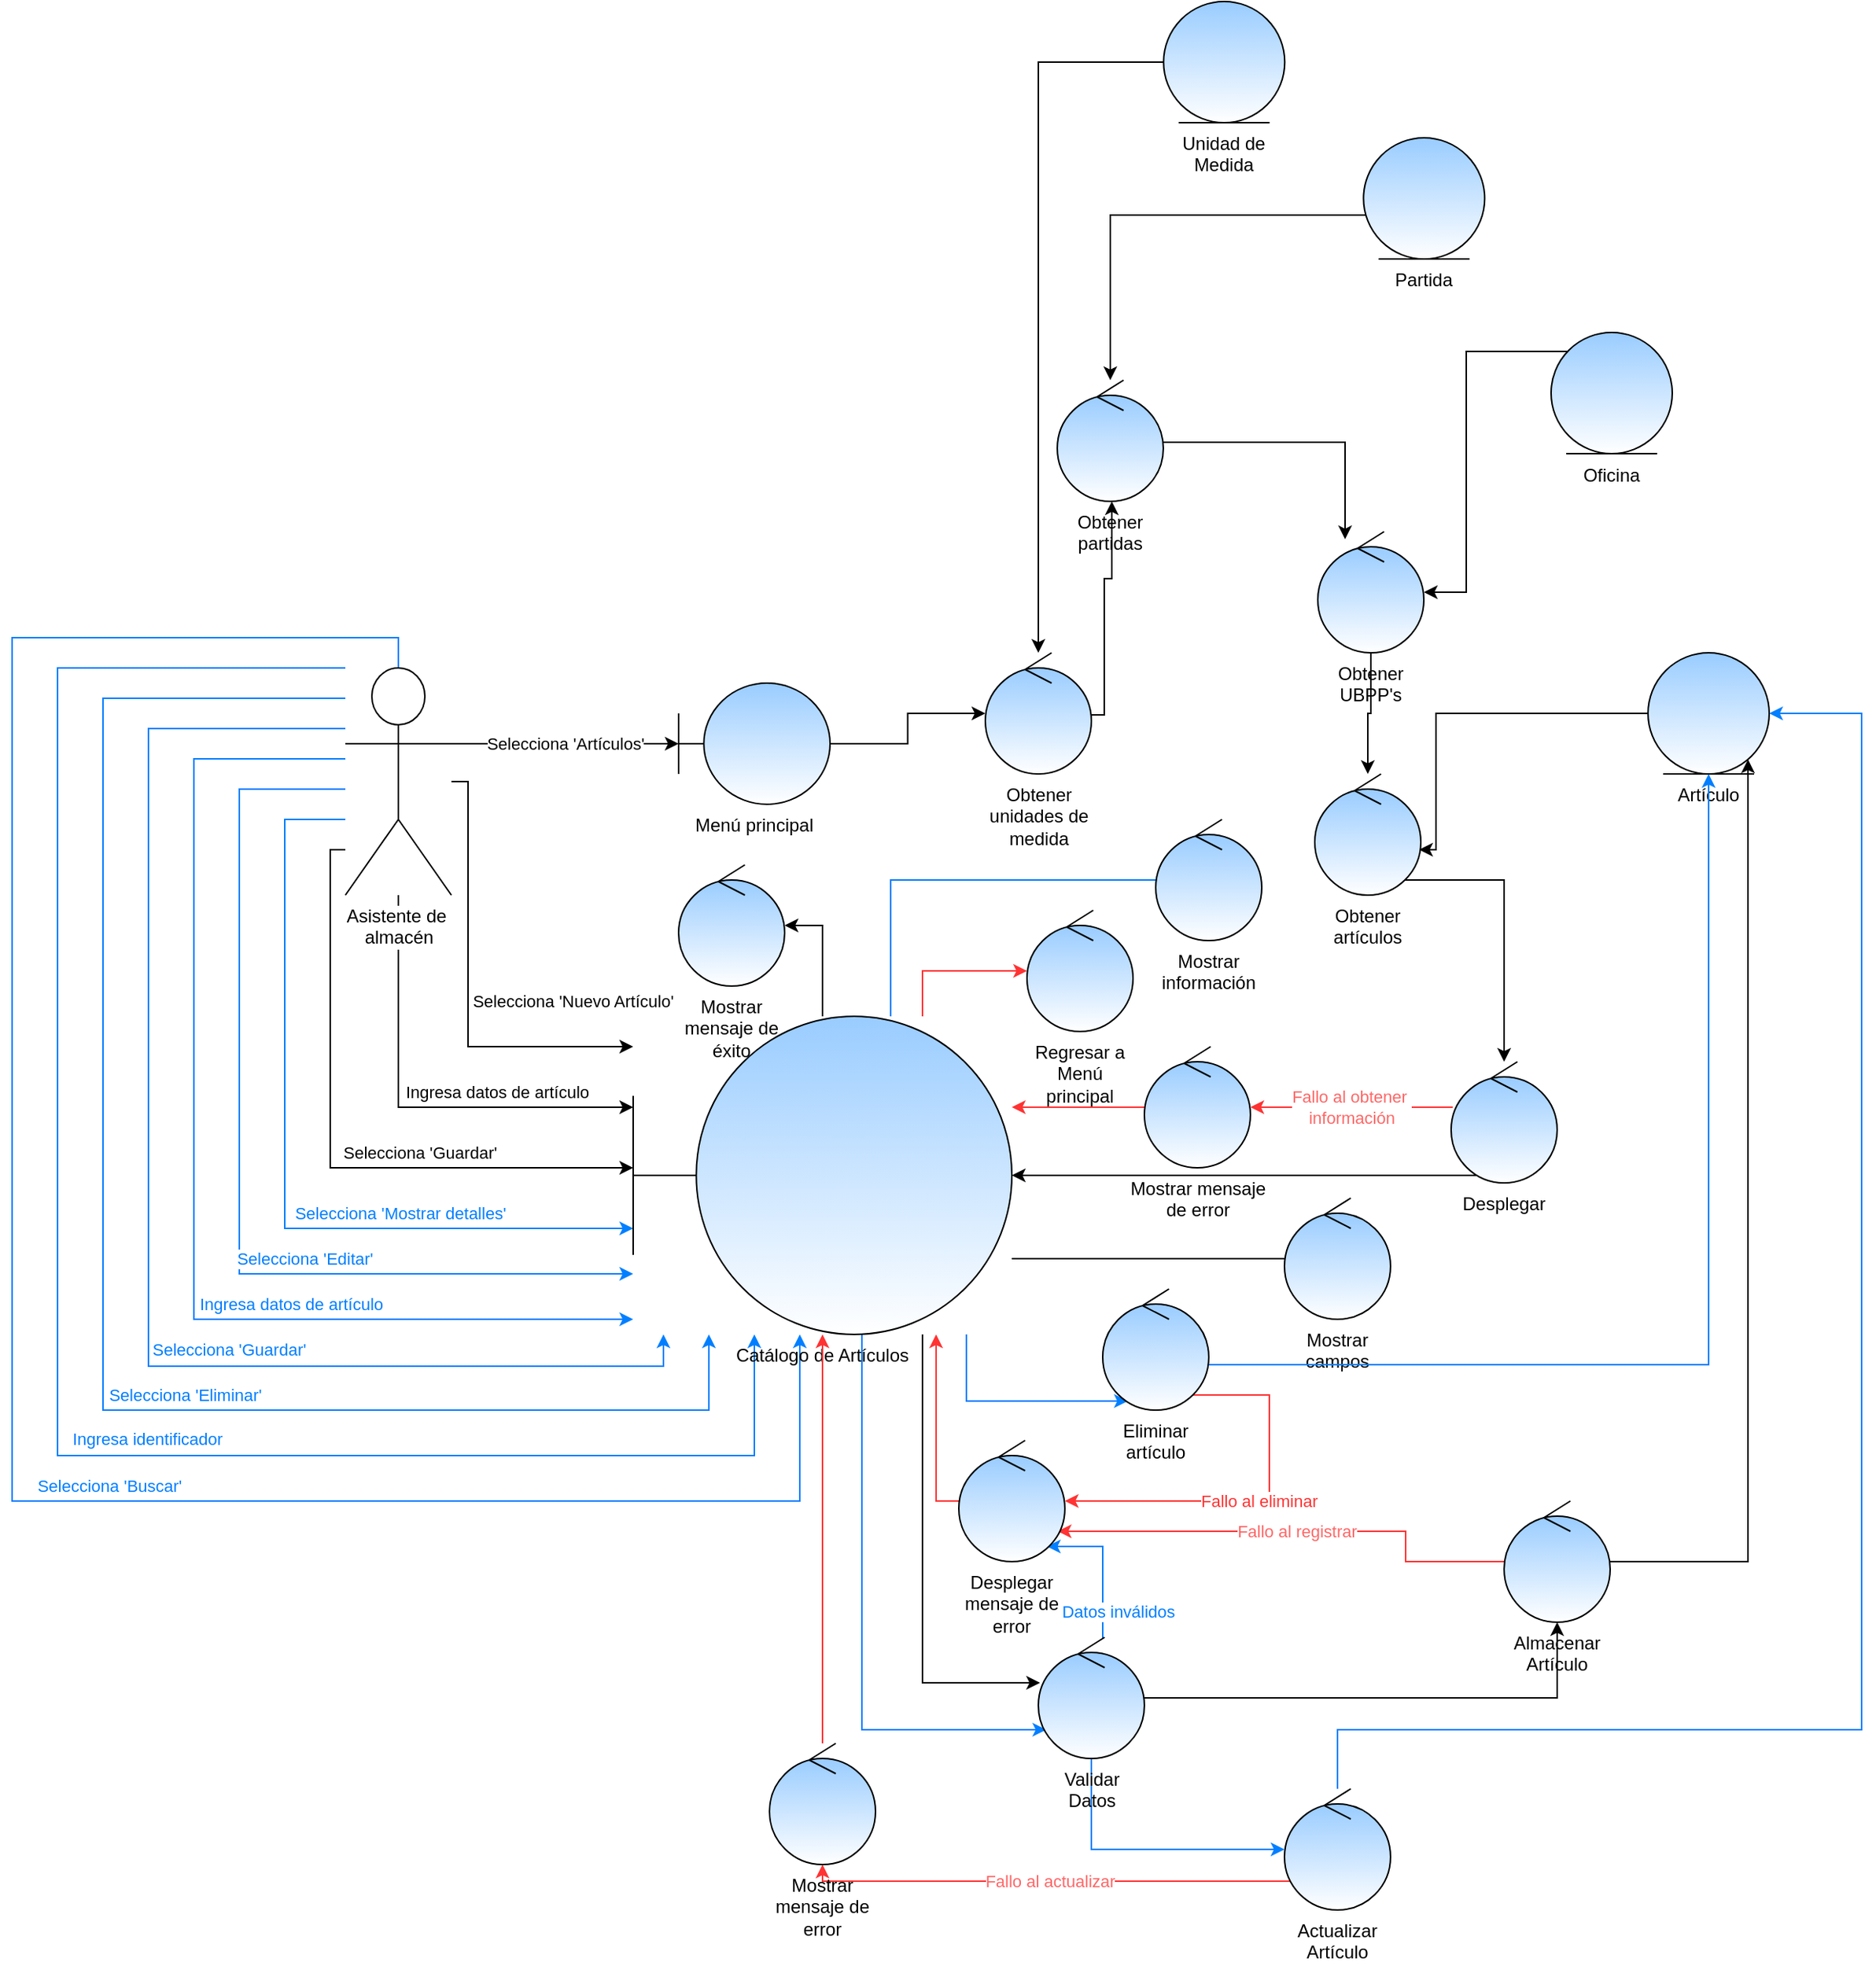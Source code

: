 <mxfile pages="1" version="11.2.8" type="onedrive"><diagram id="PbkJfVpVEYjWVhYbwgEJ" name="Page-1"><mxGraphModel dx="2249" dy="1963" grid="1" gridSize="10" guides="1" tooltips="1" connect="1" arrows="1" fold="1" page="1" pageScale="1" pageWidth="827" pageHeight="1169" math="0" shadow="0"><root><mxCell id="0"/><mxCell id="1" parent="0"/><mxCell id="in1KEQIMZ7VdupOkJ1FI-4" value="Selecciona 'Artículos'" style="rounded=0;orthogonalLoop=1;jettySize=auto;html=1;edgeStyle=orthogonalEdgeStyle;" parent="1" source="in1KEQIMZ7VdupOkJ1FI-1" target="in1KEQIMZ7VdupOkJ1FI-2" edge="1"><mxGeometry relative="1" as="geometry"><Array as="points"><mxPoint x="70" y="190"/><mxPoint x="70" y="190"/></Array></mxGeometry></mxCell><mxCell id="in1KEQIMZ7VdupOkJ1FI-9" value="Selecciona 'Nuevo Artículo'" style="edgeStyle=orthogonalEdgeStyle;rounded=0;orthogonalLoop=1;jettySize=auto;html=1;" parent="1" source="in1KEQIMZ7VdupOkJ1FI-1" target="in1KEQIMZ7VdupOkJ1FI-8" edge="1"><mxGeometry x="0.729" y="30" relative="1" as="geometry"><Array as="points"><mxPoint x="31" y="215"/><mxPoint x="31" y="390"/></Array><mxPoint as="offset"/></mxGeometry></mxCell><mxCell id="in1KEQIMZ7VdupOkJ1FI-17" value="Ingresa datos de artículo" style="edgeStyle=orthogonalEdgeStyle;rounded=0;orthogonalLoop=1;jettySize=auto;html=1;" parent="1" source="in1KEQIMZ7VdupOkJ1FI-1" target="in1KEQIMZ7VdupOkJ1FI-8" edge="1"><mxGeometry x="0.39" y="10" relative="1" as="geometry"><Array as="points"><mxPoint x="-15" y="430"/></Array><mxPoint as="offset"/></mxGeometry></mxCell><mxCell id="in1KEQIMZ7VdupOkJ1FI-19" value="Selecciona 'Guardar'" style="edgeStyle=orthogonalEdgeStyle;rounded=0;orthogonalLoop=1;jettySize=auto;html=1;" parent="1" source="in1KEQIMZ7VdupOkJ1FI-1" target="in1KEQIMZ7VdupOkJ1FI-8" edge="1"><mxGeometry x="0.332" y="10" relative="1" as="geometry"><Array as="points"><mxPoint x="-60" y="260"/><mxPoint x="-60" y="470"/></Array><mxPoint x="-1" as="offset"/></mxGeometry></mxCell><mxCell id="in1KEQIMZ7VdupOkJ1FI-47" value="&lt;font color=&quot;#007fff&quot;&gt;Selecciona 'Mostrar detalles'&lt;/font&gt;" style="edgeStyle=orthogonalEdgeStyle;rounded=0;orthogonalLoop=1;jettySize=auto;html=1;fillColor=#dae8fc;strokeColor=#007FFF;" parent="1" source="in1KEQIMZ7VdupOkJ1FI-1" target="in1KEQIMZ7VdupOkJ1FI-8" edge="1"><mxGeometry x="0.427" y="10" relative="1" as="geometry"><Array as="points"><mxPoint x="-90" y="240"/><mxPoint x="-90" y="510"/></Array><mxPoint as="offset"/></mxGeometry></mxCell><mxCell id="in1KEQIMZ7VdupOkJ1FI-48" value="&lt;font color=&quot;#007fff&quot;&gt;Selecciona 'Editar'&lt;/font&gt;" style="edgeStyle=orthogonalEdgeStyle;rounded=0;orthogonalLoop=1;jettySize=auto;html=1;strokeColor=#007FFF;" parent="1" source="in1KEQIMZ7VdupOkJ1FI-1" target="in1KEQIMZ7VdupOkJ1FI-8" edge="1"><mxGeometry x="0.333" y="10" relative="1" as="geometry"><Array as="points"><mxPoint x="-120" y="220"/><mxPoint x="-120" y="540"/></Array><mxPoint as="offset"/></mxGeometry></mxCell><mxCell id="in1KEQIMZ7VdupOkJ1FI-49" value="&lt;font color=&quot;#007fff&quot;&gt;Ingresa datos de artículo&lt;/font&gt;" style="edgeStyle=orthogonalEdgeStyle;rounded=0;orthogonalLoop=1;jettySize=auto;html=1;strokeColor=#007FFF;" parent="1" source="in1KEQIMZ7VdupOkJ1FI-1" target="in1KEQIMZ7VdupOkJ1FI-8" edge="1"><mxGeometry x="0.405" y="10" relative="1" as="geometry"><Array as="points"><mxPoint x="-150" y="200"/><mxPoint x="-150" y="570"/></Array><mxPoint as="offset"/></mxGeometry></mxCell><mxCell id="in1KEQIMZ7VdupOkJ1FI-53" value="&lt;font color=&quot;#007fff&quot;&gt;Selecciona 'Guardar'&lt;/font&gt;" style="edgeStyle=orthogonalEdgeStyle;rounded=0;orthogonalLoop=1;jettySize=auto;html=1;strokeColor=#007FFF;" parent="1" source="in1KEQIMZ7VdupOkJ1FI-1" target="in1KEQIMZ7VdupOkJ1FI-8" edge="1"><mxGeometry x="0.325" y="11" relative="1" as="geometry"><Array as="points"><mxPoint x="-180" y="180"/><mxPoint x="-180" y="601"/><mxPoint x="160" y="601"/></Array><mxPoint as="offset"/></mxGeometry></mxCell><mxCell id="in1KEQIMZ7VdupOkJ1FI-56" value="&lt;font color=&quot;#007fff&quot;&gt;Selecciona 'Eliminar'&lt;/font&gt;" style="edgeStyle=orthogonalEdgeStyle;rounded=0;orthogonalLoop=1;jettySize=auto;html=1;strokeColor=#007FFF;" parent="1" source="in1KEQIMZ7VdupOkJ1FI-1" target="in1KEQIMZ7VdupOkJ1FI-8" edge="1"><mxGeometry x="0.267" y="10" relative="1" as="geometry"><Array as="points"><mxPoint x="-210" y="160"/><mxPoint x="-210" y="630"/><mxPoint x="190" y="630"/></Array><mxPoint as="offset"/></mxGeometry></mxCell><mxCell id="in1KEQIMZ7VdupOkJ1FI-57" value="&lt;font color=&quot;#007fff&quot;&gt;Ingresa identificador&lt;/font&gt;" style="edgeStyle=orthogonalEdgeStyle;rounded=0;orthogonalLoop=1;jettySize=auto;html=1;strokeColor=#007FFF;" parent="1" source="in1KEQIMZ7VdupOkJ1FI-1" target="in1KEQIMZ7VdupOkJ1FI-8" edge="1"><mxGeometry x="0.232" y="11" relative="1" as="geometry"><Array as="points"><mxPoint x="-240" y="140"/><mxPoint x="-240" y="660"/><mxPoint x="220" y="660"/></Array><mxPoint x="-1" as="offset"/></mxGeometry></mxCell><mxCell id="in1KEQIMZ7VdupOkJ1FI-59" value="&lt;font color=&quot;#007fff&quot;&gt;Selecciona 'Buscar'&lt;/font&gt;" style="edgeStyle=orthogonalEdgeStyle;rounded=0;orthogonalLoop=1;jettySize=auto;html=1;strokeColor=#007FFF;" parent="1" source="in1KEQIMZ7VdupOkJ1FI-1" target="in1KEQIMZ7VdupOkJ1FI-8" edge="1"><mxGeometry x="0.232" y="10" relative="1" as="geometry"><Array as="points"><mxPoint x="-15" y="120"/><mxPoint x="-270" y="120"/><mxPoint x="-270" y="690"/><mxPoint x="250" y="690"/></Array><mxPoint as="offset"/></mxGeometry></mxCell><mxCell id="in1KEQIMZ7VdupOkJ1FI-1" value="Asistente de&amp;nbsp;&lt;br&gt;almacén" style="shape=umlActor;verticalLabelPosition=bottom;labelBackgroundColor=#ffffff;verticalAlign=top;html=1;outlineConnect=0;" parent="1" vertex="1"><mxGeometry x="-50" y="140" width="70" height="150" as="geometry"/></mxCell><mxCell id="in1KEQIMZ7VdupOkJ1FI-10" style="edgeStyle=orthogonalEdgeStyle;rounded=0;orthogonalLoop=1;jettySize=auto;html=1;" parent="1" source="in1KEQIMZ7VdupOkJ1FI-2" target="in1KEQIMZ7VdupOkJ1FI-30" edge="1"><mxGeometry relative="1" as="geometry"/></mxCell><mxCell id="in1KEQIMZ7VdupOkJ1FI-2" value="Menú principal" style="shape=umlBoundary;whiteSpace=wrap;html=1;fillColor=#99CCFF;strokeColor=#000000;labelPosition=center;verticalLabelPosition=bottom;align=center;verticalAlign=top;gradientColor=#ffffff;" parent="1" vertex="1"><mxGeometry x="170" y="150" width="100" height="80" as="geometry"/></mxCell><mxCell id="in1KEQIMZ7VdupOkJ1FI-24" style="edgeStyle=orthogonalEdgeStyle;rounded=0;orthogonalLoop=1;jettySize=auto;html=1;" parent="1" source="in1KEQIMZ7VdupOkJ1FI-5" target="in1KEQIMZ7VdupOkJ1FI-6" edge="1"><mxGeometry relative="1" as="geometry"><Array as="points"><mxPoint x="670" y="260"/></Array></mxGeometry></mxCell><mxCell id="in1KEQIMZ7VdupOkJ1FI-5" value="Artículo" style="ellipse;shape=umlEntity;whiteSpace=wrap;html=1;fillColor=#99CCFF;strokeColor=#000000;labelPosition=center;verticalLabelPosition=bottom;align=center;verticalAlign=top;gradientColor=#ffffff;" parent="1" vertex="1"><mxGeometry x="810" y="130" width="80" height="80" as="geometry"/></mxCell><mxCell id="in1KEQIMZ7VdupOkJ1FI-11" style="edgeStyle=orthogonalEdgeStyle;rounded=0;orthogonalLoop=1;jettySize=auto;html=1;" parent="1" source="in1KEQIMZ7VdupOkJ1FI-6" target="in1KEQIMZ7VdupOkJ1FI-7" edge="1"><mxGeometry relative="1" as="geometry"><Array as="points"><mxPoint x="715" y="280"/></Array></mxGeometry></mxCell><mxCell id="in1KEQIMZ7VdupOkJ1FI-6" value="Obtener artículos" style="ellipse;shape=umlControl;whiteSpace=wrap;html=1;fillColor=#99CCFF;strokeColor=#000000;labelPosition=center;verticalLabelPosition=bottom;align=center;verticalAlign=top;gradientColor=#ffffff;" parent="1" vertex="1"><mxGeometry x="590" y="210" width="70" height="80" as="geometry"/></mxCell><mxCell id="in1KEQIMZ7VdupOkJ1FI-12" style="edgeStyle=orthogonalEdgeStyle;rounded=0;orthogonalLoop=1;jettySize=auto;html=1;" parent="1" source="in1KEQIMZ7VdupOkJ1FI-7" target="in1KEQIMZ7VdupOkJ1FI-8" edge="1"><mxGeometry relative="1" as="geometry"><Array as="points"><mxPoint x="600" y="475"/><mxPoint x="600" y="475"/></Array></mxGeometry></mxCell><mxCell id="in1KEQIMZ7VdupOkJ1FI-7" value="Desplegar" style="ellipse;shape=umlControl;whiteSpace=wrap;html=1;fillColor=#99CCFF;strokeColor=#000000;labelPosition=center;verticalLabelPosition=bottom;align=center;verticalAlign=top;gradientColor=#ffffff;" parent="1" vertex="1"><mxGeometry x="680" y="400" width="70" height="80" as="geometry"/></mxCell><mxCell id="in1KEQIMZ7VdupOkJ1FI-15" style="edgeStyle=orthogonalEdgeStyle;rounded=0;orthogonalLoop=1;jettySize=auto;html=1;endArrow=none;endFill=0;" parent="1" source="in1KEQIMZ7VdupOkJ1FI-8" target="in1KEQIMZ7VdupOkJ1FI-14" edge="1"><mxGeometry relative="1" as="geometry"><Array as="points"><mxPoint x="510" y="530"/><mxPoint x="510" y="530"/></Array></mxGeometry></mxCell><mxCell id="in1KEQIMZ7VdupOkJ1FI-20" style="edgeStyle=orthogonalEdgeStyle;rounded=0;orthogonalLoop=1;jettySize=auto;html=1;" parent="1" source="in1KEQIMZ7VdupOkJ1FI-8" target="in1KEQIMZ7VdupOkJ1FI-18" edge="1"><mxGeometry relative="1" as="geometry"><Array as="points"><mxPoint x="331" y="810"/></Array></mxGeometry></mxCell><mxCell id="in1KEQIMZ7VdupOkJ1FI-44" value="" style="edgeStyle=orthogonalEdgeStyle;rounded=0;orthogonalLoop=1;jettySize=auto;html=1;fillColor=#dae8fc;strokeColor=#007FFF;endArrow=none;endFill=0;" parent="1" source="in1KEQIMZ7VdupOkJ1FI-8" target="in1KEQIMZ7VdupOkJ1FI-43" edge="1"><mxGeometry x="-0.004" y="10" relative="1" as="geometry"><mxPoint x="303" y="340" as="sourcePoint"/><Array as="points"><mxPoint x="310" y="280"/></Array><mxPoint as="offset"/></mxGeometry></mxCell><mxCell id="in1KEQIMZ7VdupOkJ1FI-54" style="edgeStyle=orthogonalEdgeStyle;rounded=0;orthogonalLoop=1;jettySize=auto;html=1;strokeColor=#007FFF;" parent="1" source="in1KEQIMZ7VdupOkJ1FI-8" target="in1KEQIMZ7VdupOkJ1FI-18" edge="1"><mxGeometry relative="1" as="geometry"><Array as="points"><mxPoint x="291" y="841"/></Array></mxGeometry></mxCell><mxCell id="in1KEQIMZ7VdupOkJ1FI-63" style="edgeStyle=orthogonalEdgeStyle;rounded=0;orthogonalLoop=1;jettySize=auto;html=1;strokeColor=#007FFF;" parent="1" source="in1KEQIMZ7VdupOkJ1FI-8" target="in1KEQIMZ7VdupOkJ1FI-62" edge="1"><mxGeometry relative="1" as="geometry"><Array as="points"><mxPoint x="360" y="624"/></Array></mxGeometry></mxCell><mxCell id="OT0j3jSiRckNBHiWKKd7-2" style="edgeStyle=orthogonalEdgeStyle;rounded=0;orthogonalLoop=1;jettySize=auto;html=1;" parent="1" source="in1KEQIMZ7VdupOkJ1FI-8" target="OT0j3jSiRckNBHiWKKd7-1" edge="1"><mxGeometry relative="1" as="geometry"><Array as="points"><mxPoint x="265" y="310"/></Array></mxGeometry></mxCell><mxCell id="OT0j3jSiRckNBHiWKKd7-4" style="edgeStyle=orthogonalEdgeStyle;rounded=0;orthogonalLoop=1;jettySize=auto;html=1;strokeColor=#FF3333;" parent="1" source="in1KEQIMZ7VdupOkJ1FI-8" target="OT0j3jSiRckNBHiWKKd7-3" edge="1"><mxGeometry relative="1" as="geometry"><Array as="points"><mxPoint x="331" y="340"/></Array></mxGeometry></mxCell><mxCell id="in1KEQIMZ7VdupOkJ1FI-8" value="Catálogo de Artículos" style="shape=umlBoundary;whiteSpace=wrap;html=1;fillColor=#99CCFF;strokeColor=#000000;labelPosition=center;verticalLabelPosition=bottom;align=center;verticalAlign=top;gradientColor=#ffffff;" parent="1" vertex="1"><mxGeometry x="140" y="370" width="250" height="210" as="geometry"/></mxCell><mxCell id="in1KEQIMZ7VdupOkJ1FI-14" value="Mostrar campos" style="ellipse;shape=umlControl;whiteSpace=wrap;html=1;fillColor=#99CCFF;strokeColor=#000000;labelPosition=center;verticalLabelPosition=bottom;align=center;verticalAlign=top;gradientColor=#ffffff;" parent="1" vertex="1"><mxGeometry x="570" y="490" width="70" height="80" as="geometry"/></mxCell><mxCell id="in1KEQIMZ7VdupOkJ1FI-22" style="edgeStyle=orthogonalEdgeStyle;rounded=0;orthogonalLoop=1;jettySize=auto;html=1;" parent="1" source="in1KEQIMZ7VdupOkJ1FI-18" target="in1KEQIMZ7VdupOkJ1FI-21" edge="1"><mxGeometry relative="1" as="geometry"/></mxCell><mxCell id="in1KEQIMZ7VdupOkJ1FI-51" style="edgeStyle=orthogonalEdgeStyle;rounded=0;orthogonalLoop=1;jettySize=auto;html=1;strokeColor=#007FFF;" parent="1" source="in1KEQIMZ7VdupOkJ1FI-18" target="in1KEQIMZ7VdupOkJ1FI-50" edge="1"><mxGeometry relative="1" as="geometry"><Array as="points"><mxPoint x="442" y="850"/></Array></mxGeometry></mxCell><mxCell id="in1KEQIMZ7VdupOkJ1FI-55" value="&lt;font color=&quot;#007fff&quot;&gt;Datos inválidos&lt;/font&gt;" style="edgeStyle=orthogonalEdgeStyle;rounded=0;orthogonalLoop=1;jettySize=auto;html=1;strokeColor=#007FFF;" parent="1" source="in1KEQIMZ7VdupOkJ1FI-18" target="7QVrMX4wgxcHpijaJG-C-3" edge="1"><mxGeometry x="-0.634" y="-10" relative="1" as="geometry"><Array as="points"><mxPoint x="450" y="720"/></Array><mxPoint as="offset"/></mxGeometry></mxCell><mxCell id="in1KEQIMZ7VdupOkJ1FI-18" value="Validar Datos" style="ellipse;shape=umlControl;whiteSpace=wrap;html=1;fillColor=#99CCFF;strokeColor=#000000;labelPosition=center;verticalLabelPosition=bottom;align=center;verticalAlign=top;gradientColor=#ffffff;" parent="1" vertex="1"><mxGeometry x="407.5" y="780" width="70" height="80" as="geometry"/></mxCell><mxCell id="in1KEQIMZ7VdupOkJ1FI-23" style="edgeStyle=orthogonalEdgeStyle;rounded=0;orthogonalLoop=1;jettySize=auto;html=1;" parent="1" source="in1KEQIMZ7VdupOkJ1FI-21" target="in1KEQIMZ7VdupOkJ1FI-5" edge="1"><mxGeometry relative="1" as="geometry"><Array as="points"><mxPoint x="876" y="730"/></Array></mxGeometry></mxCell><mxCell id="in1KEQIMZ7VdupOkJ1FI-68" value="Fallo al registrar" style="edgeStyle=orthogonalEdgeStyle;rounded=0;orthogonalLoop=1;jettySize=auto;html=1;strokeColor=#FF3333;fontColor=#FF6666;" parent="1" source="in1KEQIMZ7VdupOkJ1FI-21" target="7QVrMX4wgxcHpijaJG-C-3" edge="1"><mxGeometry relative="1" as="geometry"><Array as="points"><mxPoint x="650" y="730"/><mxPoint x="650" y="710"/></Array></mxGeometry></mxCell><mxCell id="in1KEQIMZ7VdupOkJ1FI-21" value="Almacenar Artículo" style="ellipse;shape=umlControl;whiteSpace=wrap;html=1;fillColor=#99CCFF;strokeColor=#000000;labelPosition=center;verticalLabelPosition=bottom;align=center;verticalAlign=top;gradientColor=#ffffff;" parent="1" vertex="1"><mxGeometry x="715" y="690" width="70" height="80" as="geometry"/></mxCell><mxCell id="in1KEQIMZ7VdupOkJ1FI-40" style="edgeStyle=orthogonalEdgeStyle;rounded=0;orthogonalLoop=1;jettySize=auto;html=1;" parent="1" source="in1KEQIMZ7VdupOkJ1FI-25" target="in1KEQIMZ7VdupOkJ1FI-28" edge="1"><mxGeometry relative="1" as="geometry"><Array as="points"><mxPoint x="455" y="-159"/></Array></mxGeometry></mxCell><mxCell id="in1KEQIMZ7VdupOkJ1FI-25" value="Partida" style="ellipse;shape=umlEntity;whiteSpace=wrap;html=1;fillColor=#99CCFF;strokeColor=#000000;labelPosition=center;verticalLabelPosition=bottom;align=center;verticalAlign=top;gradientColor=#ffffff;" parent="1" vertex="1"><mxGeometry x="622.167" y="-210" width="80" height="80" as="geometry"/></mxCell><mxCell id="in1KEQIMZ7VdupOkJ1FI-39" style="edgeStyle=orthogonalEdgeStyle;rounded=0;orthogonalLoop=1;jettySize=auto;html=1;" parent="1" source="in1KEQIMZ7VdupOkJ1FI-26" target="in1KEQIMZ7VdupOkJ1FI-30" edge="1"><mxGeometry relative="1" as="geometry"/></mxCell><mxCell id="in1KEQIMZ7VdupOkJ1FI-26" value="Unidad de Medida" style="ellipse;shape=umlEntity;whiteSpace=wrap;html=1;fillColor=#99CCFF;strokeColor=#000000;labelPosition=center;verticalLabelPosition=bottom;align=center;verticalAlign=top;gradientColor=#ffffff;" parent="1" vertex="1"><mxGeometry x="490.167" y="-300" width="80" height="80" as="geometry"/></mxCell><mxCell id="in1KEQIMZ7VdupOkJ1FI-42" style="edgeStyle=orthogonalEdgeStyle;rounded=0;orthogonalLoop=1;jettySize=auto;html=1;" parent="1" source="in1KEQIMZ7VdupOkJ1FI-27" target="in1KEQIMZ7VdupOkJ1FI-29" edge="1"><mxGeometry relative="1" as="geometry"><Array as="points"><mxPoint x="690" y="-69"/></Array></mxGeometry></mxCell><mxCell id="in1KEQIMZ7VdupOkJ1FI-27" value="Oficina" style="ellipse;shape=umlEntity;whiteSpace=wrap;html=1;fillColor=#99CCFF;strokeColor=#000000;labelPosition=center;verticalLabelPosition=bottom;align=center;verticalAlign=top;gradientColor=#ffffff;" parent="1" vertex="1"><mxGeometry x="746" y="-81.5" width="80" height="80" as="geometry"/></mxCell><mxCell id="in1KEQIMZ7VdupOkJ1FI-41" style="edgeStyle=orthogonalEdgeStyle;rounded=0;orthogonalLoop=1;jettySize=auto;html=1;" parent="1" source="in1KEQIMZ7VdupOkJ1FI-28" target="in1KEQIMZ7VdupOkJ1FI-29" edge="1"><mxGeometry relative="1" as="geometry"><Array as="points"><mxPoint x="610" y="-9"/></Array></mxGeometry></mxCell><mxCell id="in1KEQIMZ7VdupOkJ1FI-28" value="Obtener partidas" style="ellipse;shape=umlControl;whiteSpace=wrap;html=1;fillColor=#99CCFF;strokeColor=#000000;labelPosition=center;verticalLabelPosition=bottom;align=center;verticalAlign=top;gradientColor=#ffffff;" parent="1" vertex="1"><mxGeometry x="420" y="-50" width="70" height="80" as="geometry"/></mxCell><mxCell id="in1KEQIMZ7VdupOkJ1FI-35" style="edgeStyle=orthogonalEdgeStyle;rounded=0;orthogonalLoop=1;jettySize=auto;html=1;" parent="1" source="in1KEQIMZ7VdupOkJ1FI-29" target="in1KEQIMZ7VdupOkJ1FI-6" edge="1"><mxGeometry relative="1" as="geometry"/></mxCell><mxCell id="in1KEQIMZ7VdupOkJ1FI-29" value="Obtener UBPP's" style="ellipse;shape=umlControl;whiteSpace=wrap;html=1;fillColor=#99CCFF;strokeColor=#000000;labelPosition=center;verticalLabelPosition=bottom;align=center;verticalAlign=top;gradientColor=#ffffff;" parent="1" vertex="1"><mxGeometry x="592" y="50" width="70" height="80" as="geometry"/></mxCell><mxCell id="in1KEQIMZ7VdupOkJ1FI-31" style="edgeStyle=orthogonalEdgeStyle;rounded=0;orthogonalLoop=1;jettySize=auto;html=1;" parent="1" source="in1KEQIMZ7VdupOkJ1FI-30" target="in1KEQIMZ7VdupOkJ1FI-28" edge="1"><mxGeometry relative="1" as="geometry"><Array as="points"><mxPoint x="451" y="171"/><mxPoint x="451" y="81"/><mxPoint x="456" y="81"/></Array></mxGeometry></mxCell><mxCell id="in1KEQIMZ7VdupOkJ1FI-30" value="Obtener unidades de medida" style="ellipse;shape=umlControl;whiteSpace=wrap;html=1;fillColor=#99CCFF;strokeColor=#000000;labelPosition=center;verticalLabelPosition=bottom;align=center;verticalAlign=top;gradientColor=#ffffff;" parent="1" vertex="1"><mxGeometry x="372.5" y="130" width="70" height="80" as="geometry"/></mxCell><mxCell id="in1KEQIMZ7VdupOkJ1FI-43" value="Mostrar información" style="ellipse;shape=umlControl;whiteSpace=wrap;html=1;fillColor=#99CCFF;strokeColor=#000000;labelPosition=center;verticalLabelPosition=bottom;align=center;verticalAlign=top;gradientColor=#ffffff;" parent="1" vertex="1"><mxGeometry x="485" y="240" width="70" height="80" as="geometry"/></mxCell><mxCell id="in1KEQIMZ7VdupOkJ1FI-52" style="edgeStyle=orthogonalEdgeStyle;rounded=0;orthogonalLoop=1;jettySize=auto;html=1;strokeColor=#007FFF;" parent="1" source="in1KEQIMZ7VdupOkJ1FI-50" target="in1KEQIMZ7VdupOkJ1FI-5" edge="1"><mxGeometry relative="1" as="geometry"><Array as="points"><mxPoint x="951" y="841"/><mxPoint x="951" y="170"/></Array></mxGeometry></mxCell><mxCell id="in1KEQIMZ7VdupOkJ1FI-66" value="Fallo al actualizar" style="edgeStyle=orthogonalEdgeStyle;rounded=0;orthogonalLoop=1;jettySize=auto;html=1;strokeColor=#FF3333;fontColor=#FF6666;" parent="1" source="in1KEQIMZ7VdupOkJ1FI-50" target="7QVrMX4wgxcHpijaJG-C-1" edge="1"><mxGeometry relative="1" as="geometry"><Array as="points"><mxPoint x="265" y="941"/><mxPoint x="265" y="880"/></Array></mxGeometry></mxCell><mxCell id="in1KEQIMZ7VdupOkJ1FI-50" value="Actualizar Artículo" style="ellipse;shape=umlControl;whiteSpace=wrap;html=1;fillColor=#99CCFF;labelPosition=center;verticalLabelPosition=bottom;align=center;verticalAlign=top;strokeColor=#000000;gradientColor=#ffffff;" parent="1" vertex="1"><mxGeometry x="570" y="880" width="70" height="80" as="geometry"/></mxCell><mxCell id="in1KEQIMZ7VdupOkJ1FI-64" style="edgeStyle=orthogonalEdgeStyle;rounded=0;orthogonalLoop=1;jettySize=auto;html=1;strokeColor=#007FFF;" parent="1" source="in1KEQIMZ7VdupOkJ1FI-62" target="in1KEQIMZ7VdupOkJ1FI-5" edge="1"><mxGeometry relative="1" as="geometry"><Array as="points"><mxPoint x="850" y="600"/></Array></mxGeometry></mxCell><mxCell id="7QVrMX4wgxcHpijaJG-C-6" value="&lt;font color=&quot;#ff3333&quot;&gt;Fallo al eliminar&lt;/font&gt;" style="edgeStyle=orthogonalEdgeStyle;rounded=0;orthogonalLoop=1;jettySize=auto;html=1;strokeColor=#FF3333;" parent="1" source="in1KEQIMZ7VdupOkJ1FI-62" target="7QVrMX4wgxcHpijaJG-C-3" edge="1"><mxGeometry relative="1" as="geometry"><Array as="points"><mxPoint x="560" y="620"/><mxPoint x="560" y="690"/></Array></mxGeometry></mxCell><mxCell id="in1KEQIMZ7VdupOkJ1FI-62" value="Eliminar artículo" style="ellipse;shape=umlControl;whiteSpace=wrap;html=1;fillColor=#99CCFF;strokeColor=#000000;labelPosition=center;verticalLabelPosition=bottom;align=center;verticalAlign=top;gradientColor=#ffffff;" parent="1" vertex="1"><mxGeometry x="450" y="550" width="70" height="80" as="geometry"/></mxCell><mxCell id="7QVrMX4wgxcHpijaJG-C-2" style="edgeStyle=orthogonalEdgeStyle;rounded=0;orthogonalLoop=1;jettySize=auto;html=1;strokeColor=#FF3333;" parent="1" source="7QVrMX4wgxcHpijaJG-C-1" target="in1KEQIMZ7VdupOkJ1FI-8" edge="1"><mxGeometry relative="1" as="geometry"/></mxCell><mxCell id="7QVrMX4wgxcHpijaJG-C-1" value="Mostrar mensaje de error" style="ellipse;shape=umlControl;whiteSpace=wrap;html=1;strokeColor=#000000;fillColor=#99CCFF;gradientColor=#ffffff;labelPosition=center;verticalLabelPosition=bottom;align=center;verticalAlign=top;" parent="1" vertex="1"><mxGeometry x="230" y="850" width="70" height="80" as="geometry"/></mxCell><mxCell id="7QVrMX4wgxcHpijaJG-C-7" style="edgeStyle=orthogonalEdgeStyle;rounded=0;orthogonalLoop=1;jettySize=auto;html=1;strokeColor=#FF3333;" parent="1" source="7QVrMX4wgxcHpijaJG-C-3" target="in1KEQIMZ7VdupOkJ1FI-8" edge="1"><mxGeometry relative="1" as="geometry"><Array as="points"><mxPoint x="340" y="690"/></Array></mxGeometry></mxCell><mxCell id="7QVrMX4wgxcHpijaJG-C-3" value="Desplegar mensaje de error" style="ellipse;shape=umlControl;whiteSpace=wrap;html=1;strokeColor=#000000;fillColor=#99CCFF;gradientColor=#ffffff;labelPosition=center;verticalLabelPosition=bottom;align=center;verticalAlign=top;" parent="1" vertex="1"><mxGeometry x="355" y="650" width="70" height="80" as="geometry"/></mxCell><mxCell id="7QVrMX4wgxcHpijaJG-C-10" style="edgeStyle=orthogonalEdgeStyle;rounded=0;orthogonalLoop=1;jettySize=auto;html=1;endArrow=classic;endFill=1;strokeColor=#FF3333;" parent="1" source="7QVrMX4wgxcHpijaJG-C-8" target="in1KEQIMZ7VdupOkJ1FI-8" edge="1"><mxGeometry relative="1" as="geometry"><Array as="points"><mxPoint x="420" y="430"/><mxPoint x="420" y="430"/></Array></mxGeometry></mxCell><mxCell id="7QVrMX4wgxcHpijaJG-C-8" value="Mostrar&amp;nbsp;mensaje de error" style="ellipse;shape=umlControl;whiteSpace=wrap;html=1;strokeColor=#000000;fillColor=#99CCFF;gradientColor=#ffffff;labelPosition=center;verticalLabelPosition=bottom;align=center;verticalAlign=top;" parent="1" vertex="1"><mxGeometry x="477.5" y="390" width="70" height="80" as="geometry"/></mxCell><mxCell id="7QVrMX4wgxcHpijaJG-C-9" value="Fallo al obtener&amp;nbsp;&lt;br&gt;información" style="edgeStyle=orthogonalEdgeStyle;rounded=0;orthogonalLoop=1;jettySize=auto;html=1;strokeColor=#FF3333;fontColor=#FF6666;" parent="1" source="in1KEQIMZ7VdupOkJ1FI-7" target="7QVrMX4wgxcHpijaJG-C-8" edge="1"><mxGeometry relative="1" as="geometry"><Array as="points"><mxPoint x="660" y="430"/><mxPoint x="660" y="430"/></Array><mxPoint x="680.011" y="441" as="sourcePoint"/><mxPoint x="390" y="441" as="targetPoint"/></mxGeometry></mxCell><mxCell id="OT0j3jSiRckNBHiWKKd7-1" value="Mostrar mensaje de éxito" style="ellipse;shape=umlControl;whiteSpace=wrap;html=1;gradientColor=#ffffff;fillColor=#99CCFF;labelPosition=center;verticalLabelPosition=bottom;align=center;verticalAlign=top;" parent="1" vertex="1"><mxGeometry x="170" y="270" width="70" height="80" as="geometry"/></mxCell><mxCell id="OT0j3jSiRckNBHiWKKd7-3" value="Regresar a Menú principal" style="ellipse;shape=umlControl;whiteSpace=wrap;html=1;fillColor=#99CCFF;gradientColor=#ffffff;labelPosition=center;verticalLabelPosition=bottom;align=center;verticalAlign=top;" parent="1" vertex="1"><mxGeometry x="400" y="300" width="70" height="80" as="geometry"/></mxCell></root></mxGraphModel></diagram></mxfile>